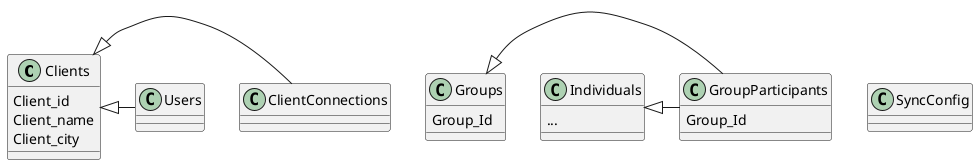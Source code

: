 @startuml



Clients <|- ClientConnections
Groups <|- GroupParticipants
Individuals <|- GroupParticipants
Clients <|- Users

class Users {

}



class Clients {
  Client_id
  Client_name
  Client_city
}



Class ClientConnections {

}


Class Individuals {
...
}

Class Groups {
 Group_Id
}

Class GroupParticipants {
 Group_Id
}

Class SyncConfig {

}




@enduml
